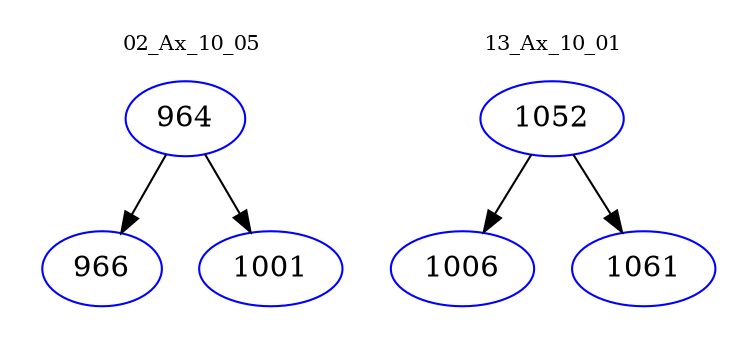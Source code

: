 digraph{
subgraph cluster_0 {
color = white
label = "02_Ax_10_05";
fontsize=10;
T0_964 [label="964", color="blue"]
T0_964 -> T0_966 [color="black"]
T0_966 [label="966", color="blue"]
T0_964 -> T0_1001 [color="black"]
T0_1001 [label="1001", color="blue"]
}
subgraph cluster_1 {
color = white
label = "13_Ax_10_01";
fontsize=10;
T1_1052 [label="1052", color="blue"]
T1_1052 -> T1_1006 [color="black"]
T1_1006 [label="1006", color="blue"]
T1_1052 -> T1_1061 [color="black"]
T1_1061 [label="1061", color="blue"]
}
}
